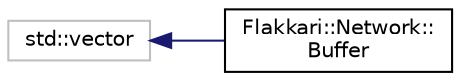 digraph "Graphical Class Hierarchy"
{
 // LATEX_PDF_SIZE
  edge [fontname="Helvetica",fontsize="10",labelfontname="Helvetica",labelfontsize="10"];
  node [fontname="Helvetica",fontsize="10",shape=record];
  rankdir="LR";
  Node49 [label="std::vector",height=0.2,width=0.4,color="grey75", fillcolor="white", style="filled",tooltip=" "];
  Node49 -> Node0 [dir="back",color="midnightblue",fontsize="10",style="solid",fontname="Helvetica"];
  Node0 [label="Flakkari::Network::\lBuffer",height=0.2,width=0.4,color="black", fillcolor="white", style="filled",URL="$d4/df8/classFlakkari_1_1Network_1_1Buffer.html",tooltip=" "];
}
